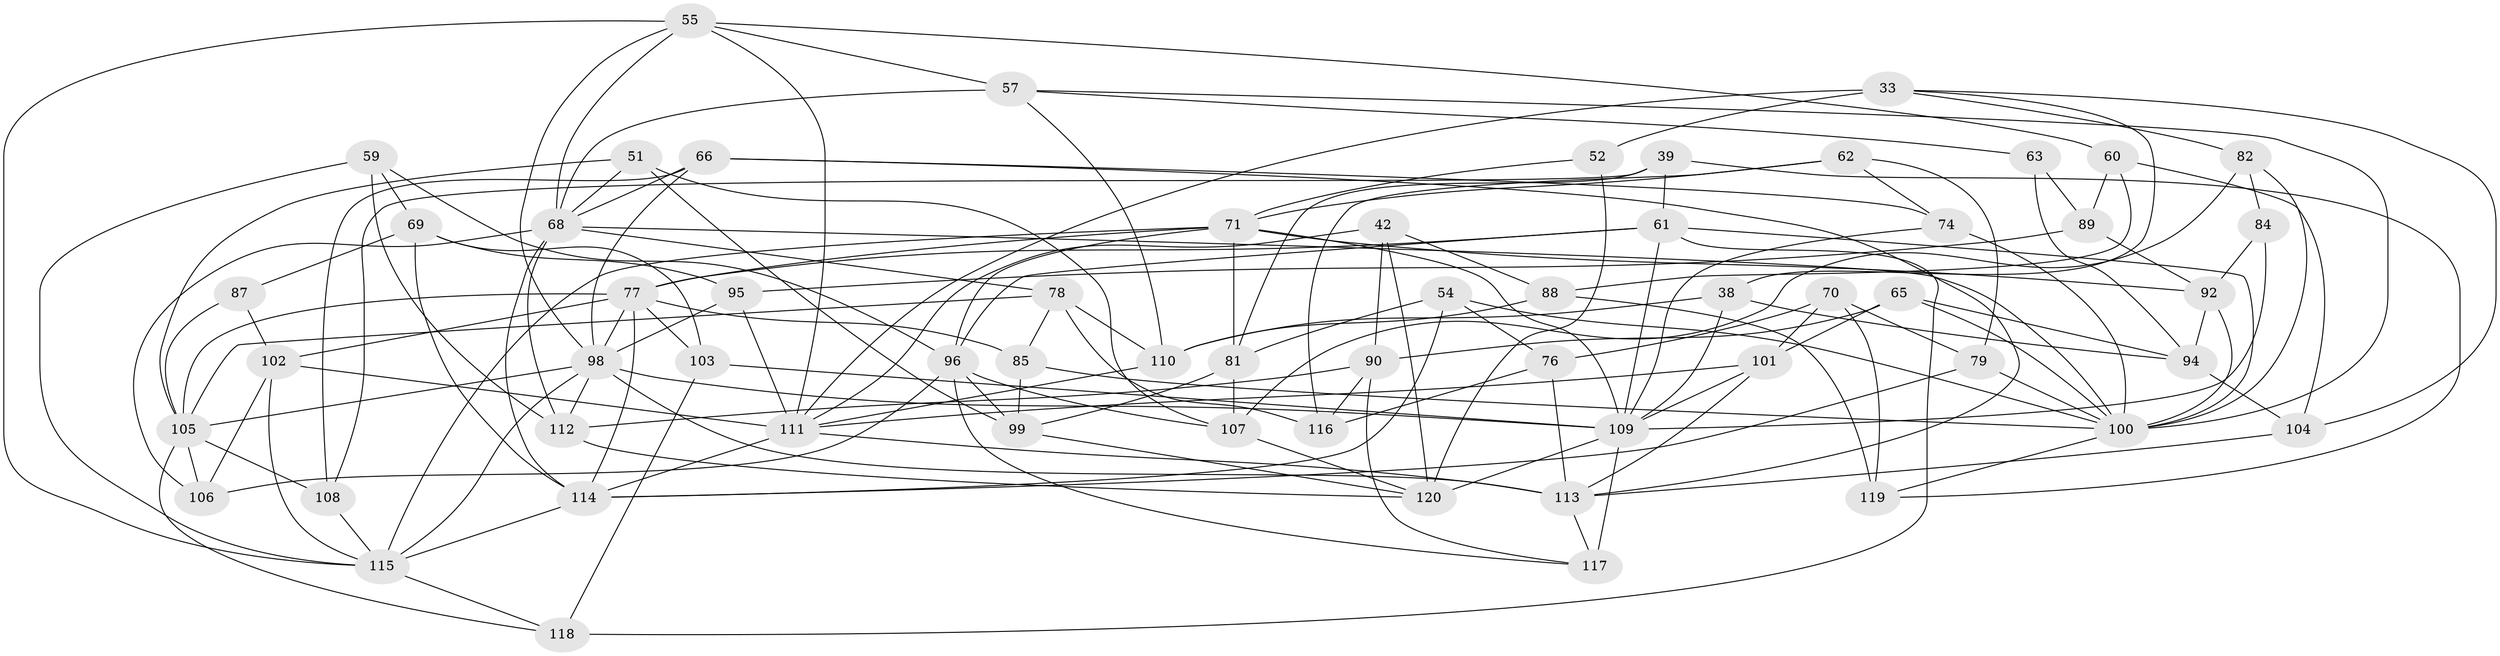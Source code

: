 // original degree distribution, {4: 1.0}
// Generated by graph-tools (version 1.1) at 2025/57/03/09/25 04:57:17]
// undirected, 60 vertices, 155 edges
graph export_dot {
graph [start="1"]
  node [color=gray90,style=filled];
  33 [super="+27"];
  38;
  39;
  42;
  51;
  52;
  54;
  55 [super="+47"];
  57 [super="+15+21"];
  59;
  60;
  61 [super="+37"];
  62;
  63;
  65;
  66 [super="+8"];
  68 [super="+48+41"];
  69 [super="+67"];
  70;
  71 [super="+13+40"];
  74;
  76;
  77 [super="+49"];
  78 [super="+17"];
  79;
  81 [super="+12"];
  82;
  84;
  85;
  87;
  88;
  89;
  90 [super="+86"];
  92 [super="+36"];
  94 [super="+14"];
  95 [super="+35"];
  96 [super="+28+91"];
  98 [super="+73+19"];
  99 [super="+50"];
  100 [super="+80"];
  101 [super="+97"];
  102 [super="+93"];
  103;
  104;
  105 [super="+64"];
  106;
  107 [super="+58"];
  108 [super="+45"];
  109 [super="+75+72"];
  110 [super="+44"];
  111 [super="+43+29"];
  112 [super="+22"];
  113 [super="+32"];
  114 [super="+25+53+46"];
  115 [super="+4+6+83"];
  116;
  117 [super="+1"];
  118;
  119;
  120 [super="+34"];
  33 -- 52 [weight=2];
  33 -- 38;
  33 -- 82;
  33 -- 104;
  33 -- 111;
  38 -- 110;
  38 -- 94;
  38 -- 109;
  39 -- 61;
  39 -- 108;
  39 -- 119;
  39 -- 81;
  42 -- 88;
  42 -- 90;
  42 -- 111;
  42 -- 120;
  51 -- 105;
  51 -- 107;
  51 -- 68;
  51 -- 99;
  52 -- 120;
  52 -- 71;
  54 -- 100;
  54 -- 81;
  54 -- 76;
  54 -- 114;
  55 -- 111 [weight=2];
  55 -- 98;
  55 -- 68;
  55 -- 115 [weight=2];
  55 -- 57;
  55 -- 60;
  57 -- 110;
  57 -- 63;
  57 -- 100 [weight=2];
  57 -- 68 [weight=3];
  59 -- 96;
  59 -- 69;
  59 -- 112;
  59 -- 115;
  60 -- 88;
  60 -- 104;
  60 -- 89;
  61 -- 96;
  61 -- 77;
  61 -- 109;
  61 -- 100;
  61 -- 118;
  62 -- 79;
  62 -- 116;
  62 -- 71;
  62 -- 74;
  63 -- 89;
  63 -- 94 [weight=2];
  65 -- 94;
  65 -- 101;
  65 -- 90;
  65 -- 100;
  66 -- 74;
  66 -- 108 [weight=2];
  66 -- 68;
  66 -- 113;
  66 -- 98;
  68 -- 106;
  68 -- 78;
  68 -- 112;
  68 -- 114 [weight=2];
  68 -- 100;
  69 -- 87 [weight=2];
  69 -- 114;
  69 -- 103;
  69 -- 95;
  70 -- 79;
  70 -- 119;
  70 -- 101;
  70 -- 76;
  71 -- 115;
  71 -- 81;
  71 -- 77;
  71 -- 92;
  71 -- 109;
  71 -- 96;
  74 -- 109;
  74 -- 100;
  76 -- 113;
  76 -- 116;
  77 -- 103;
  77 -- 105 [weight=2];
  77 -- 98;
  77 -- 102 [weight=2];
  77 -- 85;
  77 -- 114;
  78 -- 110 [weight=2];
  78 -- 85;
  78 -- 116;
  78 -- 105;
  79 -- 114;
  79 -- 100;
  81 -- 107 [weight=2];
  81 -- 99;
  82 -- 107;
  82 -- 84;
  82 -- 100;
  84 -- 92 [weight=2];
  84 -- 109;
  85 -- 99;
  85 -- 100;
  87 -- 102;
  87 -- 105;
  88 -- 119;
  88 -- 110;
  89 -- 95;
  89 -- 92;
  90 -- 112 [weight=2];
  90 -- 117;
  90 -- 116;
  92 -- 94;
  92 -- 100;
  94 -- 104;
  95 -- 98 [weight=2];
  95 -- 111 [weight=2];
  96 -- 106;
  96 -- 107;
  96 -- 99 [weight=2];
  96 -- 117;
  98 -- 112;
  98 -- 113;
  98 -- 115;
  98 -- 109;
  98 -- 105;
  99 -- 120;
  100 -- 119;
  101 -- 113 [weight=2];
  101 -- 109;
  101 -- 111;
  102 -- 106;
  102 -- 115;
  102 -- 111;
  103 -- 118;
  103 -- 109;
  104 -- 113;
  105 -- 118;
  105 -- 108 [weight=2];
  105 -- 106;
  107 -- 120;
  108 -- 115;
  109 -- 117 [weight=3];
  109 -- 120;
  110 -- 111;
  111 -- 114 [weight=2];
  111 -- 113;
  112 -- 120;
  113 -- 117;
  114 -- 115 [weight=2];
  115 -- 118;
}

